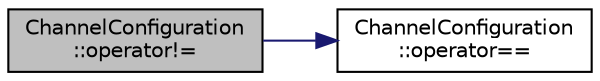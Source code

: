 digraph "ChannelConfiguration::operator!="
{
  edge [fontname="Helvetica",fontsize="10",labelfontname="Helvetica",labelfontsize="10"];
  node [fontname="Helvetica",fontsize="10",shape=record];
  rankdir="LR";
  Node1 [label="ChannelConfiguration\l::operator!=",height=0.2,width=0.4,color="black", fillcolor="grey75", style="filled", fontcolor="black"];
  Node1 -> Node2 [color="midnightblue",fontsize="10",style="solid",fontname="Helvetica"];
  Node2 [label="ChannelConfiguration\l::operator==",height=0.2,width=0.4,color="black", fillcolor="white", style="filled",URL="$d6/d20/class_channel_configuration.html#a4a69609c3a0d045c47a7d45112b5d389"];
}
